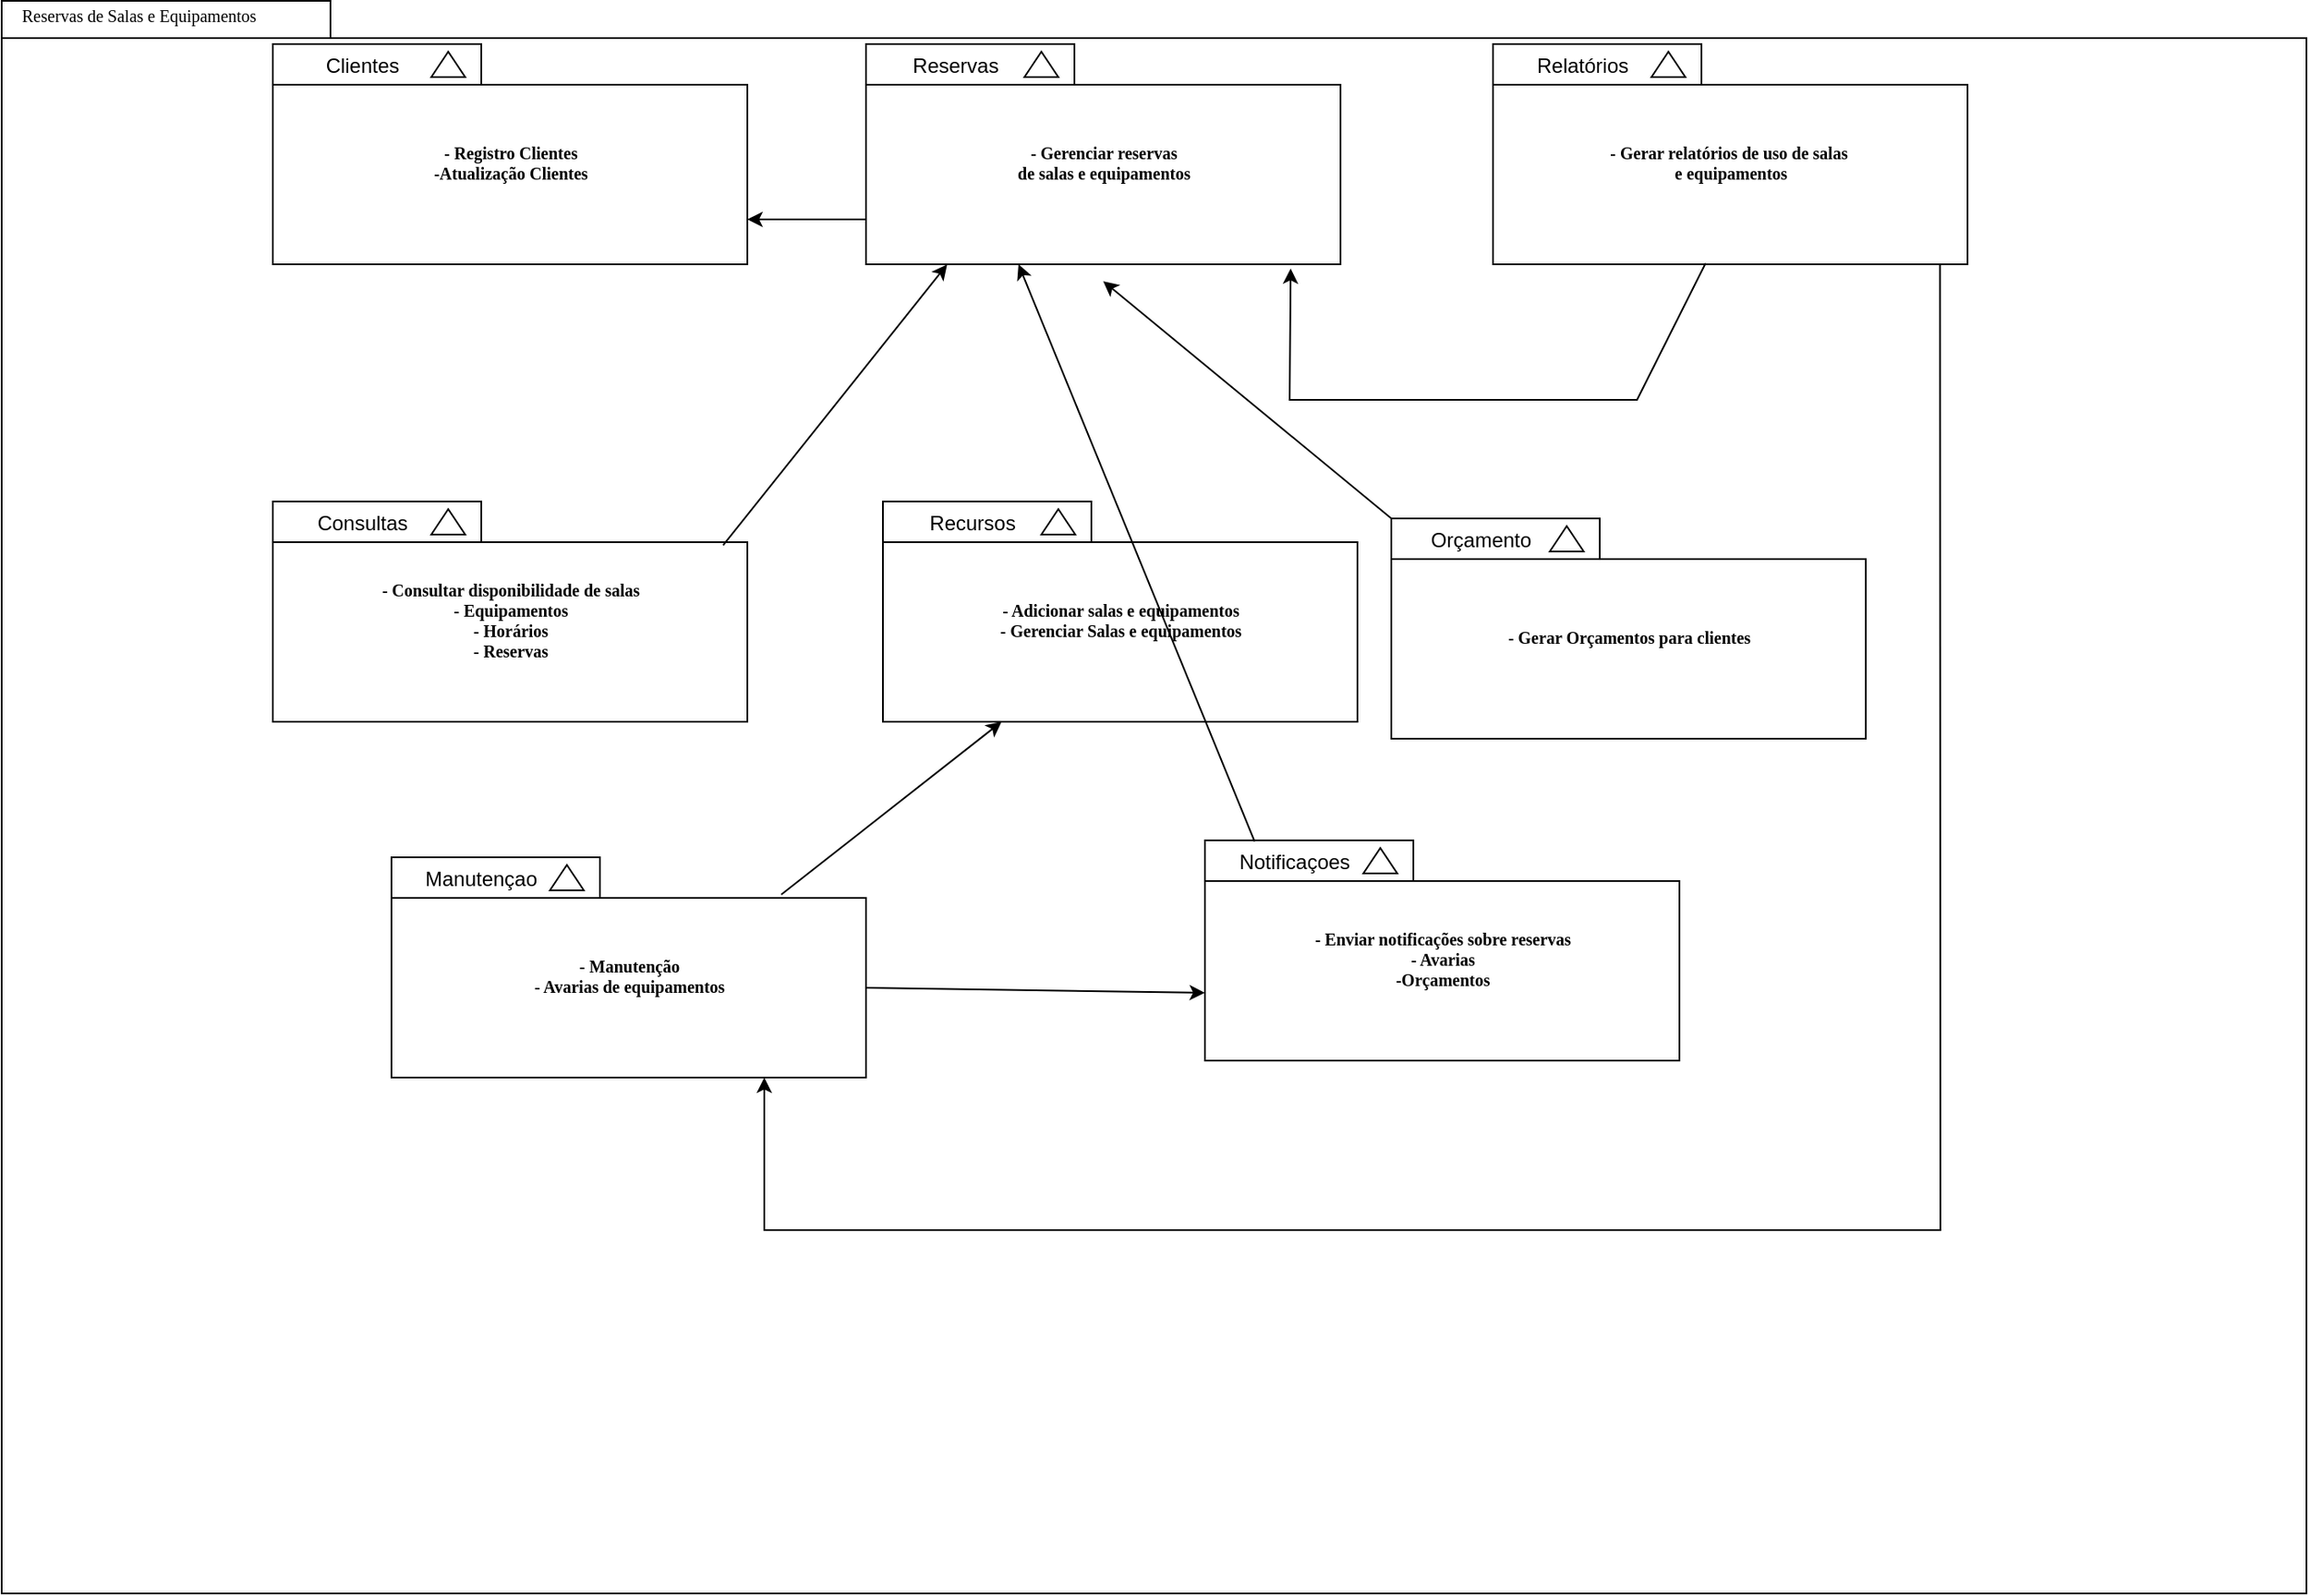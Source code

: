 <mxfile version="26.0.1">
  <diagram name="Diagrama de Pacote" id="b5b7bab2-c9e2-2cf4-8b2a-24fd1a2a6d21">
    <mxGraphModel dx="2080" dy="890" grid="1" gridSize="10" guides="1" tooltips="1" connect="1" arrows="1" fold="1" page="1" pageScale="1" pageWidth="827" pageHeight="1169" background="none" math="0" shadow="0">
      <root>
        <mxCell id="0" />
        <mxCell id="1" parent="0" />
        <mxCell id="6e0c8c40b5770093-72" value="" style="shape=folder;fontStyle=1;spacingTop=10;tabWidth=194;tabHeight=22;tabPosition=left;html=1;rounded=0;shadow=0;comic=0;labelBackgroundColor=none;strokeWidth=1;fillColor=none;fontFamily=Verdana;fontSize=10;align=center;" parent="1" vertex="1">
          <mxGeometry x="200" y="134.5" width="1360" height="940" as="geometry" />
        </mxCell>
        <mxCell id="6e0c8c40b5770093-18" value="" style="group" parent="1" vertex="1" connectable="0">
          <mxGeometry x="360" y="160" width="280" height="130" as="geometry" />
        </mxCell>
        <mxCell id="6e0c8c40b5770093-11" value="- Registro Clientes&lt;div&gt;-Atualização Clientes&lt;/div&gt;" style="shape=folder;fontStyle=1;spacingTop=10;tabWidth=123;tabHeight=24;tabPosition=left;html=1;rounded=0;shadow=0;comic=0;labelBackgroundColor=none;strokeWidth=1;fontFamily=Verdana;fontSize=10;align=center;" parent="6e0c8c40b5770093-18" vertex="1">
          <mxGeometry width="280" height="130" as="geometry" />
        </mxCell>
        <mxCell id="6e0c8c40b5770093-13" value="" style="triangle;whiteSpace=wrap;html=1;rounded=0;shadow=0;comic=0;labelBackgroundColor=none;strokeWidth=1;fontFamily=Verdana;fontSize=10;align=center;rotation=-90;" parent="6e0c8c40b5770093-18" vertex="1">
          <mxGeometry x="96" y="2" width="15" height="20" as="geometry" />
        </mxCell>
        <mxCell id="mkZRN3m-jZDFVrAf_Yrf-5" value="Clientes" style="text;html=1;align=center;verticalAlign=middle;whiteSpace=wrap;rounded=0;" vertex="1" parent="6e0c8c40b5770093-18">
          <mxGeometry x="22.5" width="60" height="25.5" as="geometry" />
        </mxCell>
        <mxCell id="6e0c8c40b5770093-73" value="Reservas de Salas e Equipamentos" style="text;html=1;align=left;verticalAlign=top;spacingTop=-4;fontSize=10;fontFamily=Verdana" parent="1" vertex="1">
          <mxGeometry x="210" y="134.5" width="180" height="20" as="geometry" />
        </mxCell>
        <mxCell id="mkZRN3m-jZDFVrAf_Yrf-8" value="" style="group" vertex="1" connectable="0" parent="1">
          <mxGeometry x="430" y="640" width="280" height="130" as="geometry" />
        </mxCell>
        <mxCell id="mkZRN3m-jZDFVrAf_Yrf-9" value="- Manutenção&lt;div&gt;- Avarias de equipamentos&lt;/div&gt;" style="shape=folder;fontStyle=1;spacingTop=10;tabWidth=123;tabHeight=24;tabPosition=left;html=1;rounded=0;shadow=0;comic=0;labelBackgroundColor=none;strokeWidth=1;fontFamily=Verdana;fontSize=10;align=center;" vertex="1" parent="mkZRN3m-jZDFVrAf_Yrf-8">
          <mxGeometry width="280" height="130" as="geometry" />
        </mxCell>
        <mxCell id="mkZRN3m-jZDFVrAf_Yrf-10" value="" style="triangle;whiteSpace=wrap;html=1;rounded=0;shadow=0;comic=0;labelBackgroundColor=none;strokeWidth=1;fontFamily=Verdana;fontSize=10;align=center;rotation=-90;" vertex="1" parent="mkZRN3m-jZDFVrAf_Yrf-8">
          <mxGeometry x="96" y="2" width="15" height="20" as="geometry" />
        </mxCell>
        <mxCell id="mkZRN3m-jZDFVrAf_Yrf-11" value="Manutençao" style="text;html=1;align=center;verticalAlign=middle;whiteSpace=wrap;rounded=0;" vertex="1" parent="mkZRN3m-jZDFVrAf_Yrf-8">
          <mxGeometry x="22.5" width="60" height="25.5" as="geometry" />
        </mxCell>
        <mxCell id="mkZRN3m-jZDFVrAf_Yrf-44" value="" style="endArrow=classic;html=1;rounded=0;" edge="1" parent="mkZRN3m-jZDFVrAf_Yrf-8">
          <mxGeometry width="50" height="50" relative="1" as="geometry">
            <mxPoint x="230" y="22" as="sourcePoint" />
            <mxPoint x="360" y="-80" as="targetPoint" />
          </mxGeometry>
        </mxCell>
        <mxCell id="mkZRN3m-jZDFVrAf_Yrf-12" value="" style="group" vertex="1" connectable="0" parent="1">
          <mxGeometry x="910" y="630" width="280" height="130" as="geometry" />
        </mxCell>
        <mxCell id="mkZRN3m-jZDFVrAf_Yrf-13" value="- Enviar notificações sobre reservas&lt;div&gt;- Avarias&lt;/div&gt;&lt;div&gt;-Orçamentos&lt;/div&gt;" style="shape=folder;fontStyle=1;spacingTop=10;tabWidth=123;tabHeight=24;tabPosition=left;html=1;rounded=0;shadow=0;comic=0;labelBackgroundColor=none;strokeWidth=1;fontFamily=Verdana;fontSize=10;align=center;" vertex="1" parent="mkZRN3m-jZDFVrAf_Yrf-12">
          <mxGeometry width="280" height="130" as="geometry" />
        </mxCell>
        <mxCell id="mkZRN3m-jZDFVrAf_Yrf-14" value="" style="triangle;whiteSpace=wrap;html=1;rounded=0;shadow=0;comic=0;labelBackgroundColor=none;strokeWidth=1;fontFamily=Verdana;fontSize=10;align=center;rotation=-90;" vertex="1" parent="mkZRN3m-jZDFVrAf_Yrf-12">
          <mxGeometry x="96" y="2" width="15" height="20" as="geometry" />
        </mxCell>
        <mxCell id="mkZRN3m-jZDFVrAf_Yrf-15" value="Notificaçoes" style="text;html=1;align=center;verticalAlign=middle;whiteSpace=wrap;rounded=0;" vertex="1" parent="mkZRN3m-jZDFVrAf_Yrf-12">
          <mxGeometry x="22.5" width="60" height="25.5" as="geometry" />
        </mxCell>
        <mxCell id="mkZRN3m-jZDFVrAf_Yrf-16" value="" style="group" vertex="1" connectable="0" parent="1">
          <mxGeometry x="360" y="430" width="280" height="130" as="geometry" />
        </mxCell>
        <mxCell id="mkZRN3m-jZDFVrAf_Yrf-17" value="- Consultar disponibilidade de salas&lt;div&gt;- Equipamentos&lt;/div&gt;&lt;div&gt;- Horários&lt;/div&gt;&lt;div&gt;- Reservas&lt;/div&gt;" style="shape=folder;fontStyle=1;spacingTop=10;tabWidth=123;tabHeight=24;tabPosition=left;html=1;rounded=0;shadow=0;comic=0;labelBackgroundColor=none;strokeWidth=1;fontFamily=Verdana;fontSize=10;align=center;" vertex="1" parent="mkZRN3m-jZDFVrAf_Yrf-16">
          <mxGeometry width="280" height="130" as="geometry" />
        </mxCell>
        <mxCell id="mkZRN3m-jZDFVrAf_Yrf-18" value="" style="triangle;whiteSpace=wrap;html=1;rounded=0;shadow=0;comic=0;labelBackgroundColor=none;strokeWidth=1;fontFamily=Verdana;fontSize=10;align=center;rotation=-90;" vertex="1" parent="mkZRN3m-jZDFVrAf_Yrf-16">
          <mxGeometry x="96" y="2" width="15" height="20" as="geometry" />
        </mxCell>
        <mxCell id="mkZRN3m-jZDFVrAf_Yrf-19" value="Consultas" style="text;html=1;align=center;verticalAlign=middle;whiteSpace=wrap;rounded=0;" vertex="1" parent="mkZRN3m-jZDFVrAf_Yrf-16">
          <mxGeometry x="22.5" width="60" height="25.5" as="geometry" />
        </mxCell>
        <mxCell id="mkZRN3m-jZDFVrAf_Yrf-20" value="" style="group" vertex="1" connectable="0" parent="1">
          <mxGeometry x="720" y="430" width="280" height="130" as="geometry" />
        </mxCell>
        <mxCell id="mkZRN3m-jZDFVrAf_Yrf-21" value="- Adicionar salas e equipamentos&lt;div&gt;- Gerenciar Salas e equipamentos&lt;/div&gt;" style="shape=folder;fontStyle=1;spacingTop=10;tabWidth=123;tabHeight=24;tabPosition=left;html=1;rounded=0;shadow=0;comic=0;labelBackgroundColor=none;strokeWidth=1;fontFamily=Verdana;fontSize=10;align=center;" vertex="1" parent="mkZRN3m-jZDFVrAf_Yrf-20">
          <mxGeometry width="280" height="130" as="geometry" />
        </mxCell>
        <mxCell id="mkZRN3m-jZDFVrAf_Yrf-22" value="" style="triangle;whiteSpace=wrap;html=1;rounded=0;shadow=0;comic=0;labelBackgroundColor=none;strokeWidth=1;fontFamily=Verdana;fontSize=10;align=center;rotation=-90;" vertex="1" parent="mkZRN3m-jZDFVrAf_Yrf-20">
          <mxGeometry x="96" y="2" width="15" height="20" as="geometry" />
        </mxCell>
        <mxCell id="mkZRN3m-jZDFVrAf_Yrf-23" value="Recursos" style="text;html=1;align=center;verticalAlign=middle;whiteSpace=wrap;rounded=0;" vertex="1" parent="mkZRN3m-jZDFVrAf_Yrf-20">
          <mxGeometry x="22.5" width="60" height="25.5" as="geometry" />
        </mxCell>
        <mxCell id="mkZRN3m-jZDFVrAf_Yrf-28" value="" style="group" vertex="1" connectable="0" parent="1">
          <mxGeometry x="710" y="160" width="280" height="130" as="geometry" />
        </mxCell>
        <mxCell id="mkZRN3m-jZDFVrAf_Yrf-29" value="- Gerenciar reservas&lt;div&gt;de salas e equipamentos&lt;/div&gt;" style="shape=folder;fontStyle=1;spacingTop=10;tabWidth=123;tabHeight=24;tabPosition=left;html=1;rounded=0;shadow=0;comic=0;labelBackgroundColor=none;strokeWidth=1;fontFamily=Verdana;fontSize=10;align=center;" vertex="1" parent="mkZRN3m-jZDFVrAf_Yrf-28">
          <mxGeometry width="280" height="130" as="geometry" />
        </mxCell>
        <mxCell id="mkZRN3m-jZDFVrAf_Yrf-30" value="" style="triangle;whiteSpace=wrap;html=1;rounded=0;shadow=0;comic=0;labelBackgroundColor=none;strokeWidth=1;fontFamily=Verdana;fontSize=10;align=center;rotation=-90;" vertex="1" parent="mkZRN3m-jZDFVrAf_Yrf-28">
          <mxGeometry x="96" y="2" width="15" height="20" as="geometry" />
        </mxCell>
        <mxCell id="mkZRN3m-jZDFVrAf_Yrf-31" value="Reservas" style="text;html=1;align=center;verticalAlign=middle;whiteSpace=wrap;rounded=0;" vertex="1" parent="mkZRN3m-jZDFVrAf_Yrf-28">
          <mxGeometry x="22.5" width="60" height="25.5" as="geometry" />
        </mxCell>
        <mxCell id="mkZRN3m-jZDFVrAf_Yrf-32" value="" style="group" vertex="1" connectable="0" parent="1">
          <mxGeometry x="1080" y="160" width="280" height="130" as="geometry" />
        </mxCell>
        <mxCell id="mkZRN3m-jZDFVrAf_Yrf-33" value="- Gerar relatórios de uso de salas&amp;nbsp;&lt;div&gt;e equipamentos&lt;/div&gt;" style="shape=folder;fontStyle=1;spacingTop=10;tabWidth=123;tabHeight=24;tabPosition=left;html=1;rounded=0;shadow=0;comic=0;labelBackgroundColor=none;strokeWidth=1;fontFamily=Verdana;fontSize=10;align=center;" vertex="1" parent="mkZRN3m-jZDFVrAf_Yrf-32">
          <mxGeometry width="280" height="130" as="geometry" />
        </mxCell>
        <mxCell id="mkZRN3m-jZDFVrAf_Yrf-34" value="" style="triangle;whiteSpace=wrap;html=1;rounded=0;shadow=0;comic=0;labelBackgroundColor=none;strokeWidth=1;fontFamily=Verdana;fontSize=10;align=center;rotation=-90;" vertex="1" parent="mkZRN3m-jZDFVrAf_Yrf-32">
          <mxGeometry x="96" y="2" width="15" height="20" as="geometry" />
        </mxCell>
        <mxCell id="mkZRN3m-jZDFVrAf_Yrf-35" value="Relatórios" style="text;html=1;align=center;verticalAlign=middle;whiteSpace=wrap;rounded=0;" vertex="1" parent="mkZRN3m-jZDFVrAf_Yrf-32">
          <mxGeometry x="22.5" width="60" height="25.5" as="geometry" />
        </mxCell>
        <mxCell id="mkZRN3m-jZDFVrAf_Yrf-42" value="" style="endArrow=classic;html=1;rounded=0;entryX=0.171;entryY=1.001;entryDx=0;entryDy=0;entryPerimeter=0;exitX=0.949;exitY=0.199;exitDx=0;exitDy=0;exitPerimeter=0;" edge="1" parent="1" source="mkZRN3m-jZDFVrAf_Yrf-17" target="mkZRN3m-jZDFVrAf_Yrf-29">
          <mxGeometry width="50" height="50" relative="1" as="geometry">
            <mxPoint x="780" y="290" as="sourcePoint" />
            <mxPoint x="650" y="320" as="targetPoint" />
          </mxGeometry>
        </mxCell>
        <mxCell id="mkZRN3m-jZDFVrAf_Yrf-43" value="" style="endArrow=classic;html=1;rounded=0;exitX=0;exitY=0;exitDx=0;exitDy=103.5;exitPerimeter=0;entryX=0;entryY=0;entryDx=280;entryDy=103.5;entryPerimeter=0;" edge="1" parent="1" source="mkZRN3m-jZDFVrAf_Yrf-29" target="6e0c8c40b5770093-11">
          <mxGeometry width="50" height="50" relative="1" as="geometry">
            <mxPoint x="600" y="370" as="sourcePoint" />
            <mxPoint x="650" y="320" as="targetPoint" />
          </mxGeometry>
        </mxCell>
        <mxCell id="mkZRN3m-jZDFVrAf_Yrf-45" value="" style="endArrow=classic;html=1;rounded=0;exitX=0;exitY=0;exitDx=280;exitDy=77;exitPerimeter=0;" edge="1" parent="1" source="mkZRN3m-jZDFVrAf_Yrf-9">
          <mxGeometry width="50" height="50" relative="1" as="geometry">
            <mxPoint x="710" y="732" as="sourcePoint" />
            <mxPoint x="910" y="720" as="targetPoint" />
          </mxGeometry>
        </mxCell>
        <mxCell id="mkZRN3m-jZDFVrAf_Yrf-46" value="" style="endArrow=classic;html=1;rounded=0;exitX=0.448;exitY=0.995;exitDx=0;exitDy=0;exitPerimeter=0;entryX=0.895;entryY=1.019;entryDx=0;entryDy=0;entryPerimeter=0;" edge="1" parent="1" source="mkZRN3m-jZDFVrAf_Yrf-33" target="mkZRN3m-jZDFVrAf_Yrf-29">
          <mxGeometry width="50" height="50" relative="1" as="geometry">
            <mxPoint x="860" y="440" as="sourcePoint" />
            <mxPoint x="1230" y="330" as="targetPoint" />
            <Array as="points">
              <mxPoint x="1165" y="370" />
              <mxPoint x="960" y="370" />
            </Array>
          </mxGeometry>
        </mxCell>
        <mxCell id="mkZRN3m-jZDFVrAf_Yrf-47" value="" style="endArrow=classic;html=1;rounded=0;exitX=0.942;exitY=1.001;exitDx=0;exitDy=0;exitPerimeter=0;" edge="1" parent="1" source="mkZRN3m-jZDFVrAf_Yrf-33">
          <mxGeometry width="50" height="50" relative="1" as="geometry">
            <mxPoint x="1260" y="290" as="sourcePoint" />
            <mxPoint x="650" y="770" as="targetPoint" />
            <Array as="points">
              <mxPoint x="1344" y="860" />
              <mxPoint x="650" y="860" />
            </Array>
          </mxGeometry>
        </mxCell>
        <mxCell id="mkZRN3m-jZDFVrAf_Yrf-48" value="" style="group" vertex="1" connectable="0" parent="1">
          <mxGeometry x="1020" y="440" width="280" height="130" as="geometry" />
        </mxCell>
        <mxCell id="mkZRN3m-jZDFVrAf_Yrf-49" value="- Gerar Orçamentos para clientes" style="shape=folder;fontStyle=1;spacingTop=10;tabWidth=123;tabHeight=24;tabPosition=left;html=1;rounded=0;shadow=0;comic=0;labelBackgroundColor=none;strokeWidth=1;fontFamily=Verdana;fontSize=10;align=center;" vertex="1" parent="mkZRN3m-jZDFVrAf_Yrf-48">
          <mxGeometry width="280" height="130" as="geometry" />
        </mxCell>
        <mxCell id="mkZRN3m-jZDFVrAf_Yrf-50" value="" style="triangle;whiteSpace=wrap;html=1;rounded=0;shadow=0;comic=0;labelBackgroundColor=none;strokeWidth=1;fontFamily=Verdana;fontSize=10;align=center;rotation=-90;" vertex="1" parent="mkZRN3m-jZDFVrAf_Yrf-48">
          <mxGeometry x="96" y="2" width="15" height="20" as="geometry" />
        </mxCell>
        <mxCell id="mkZRN3m-jZDFVrAf_Yrf-51" value="Orçamento" style="text;html=1;align=center;verticalAlign=middle;whiteSpace=wrap;rounded=0;" vertex="1" parent="mkZRN3m-jZDFVrAf_Yrf-48">
          <mxGeometry x="22.5" width="60" height="25.5" as="geometry" />
        </mxCell>
        <mxCell id="mkZRN3m-jZDFVrAf_Yrf-52" value="" style="endArrow=classic;html=1;rounded=0;exitX=0;exitY=0;exitDx=0;exitDy=0;exitPerimeter=0;" edge="1" parent="1" source="mkZRN3m-jZDFVrAf_Yrf-49">
          <mxGeometry width="50" height="50" relative="1" as="geometry">
            <mxPoint x="900" y="580" as="sourcePoint" />
            <mxPoint x="850" y="300" as="targetPoint" />
          </mxGeometry>
        </mxCell>
        <mxCell id="mkZRN3m-jZDFVrAf_Yrf-56" value="" style="endArrow=classic;html=1;rounded=0;exitX=0.114;exitY=0.025;exitDx=0;exitDy=0;exitPerimeter=0;" edge="1" parent="1" source="mkZRN3m-jZDFVrAf_Yrf-15">
          <mxGeometry width="50" height="50" relative="1" as="geometry">
            <mxPoint x="970" y="460" as="sourcePoint" />
            <mxPoint x="800" y="290" as="targetPoint" />
          </mxGeometry>
        </mxCell>
      </root>
    </mxGraphModel>
  </diagram>
</mxfile>
